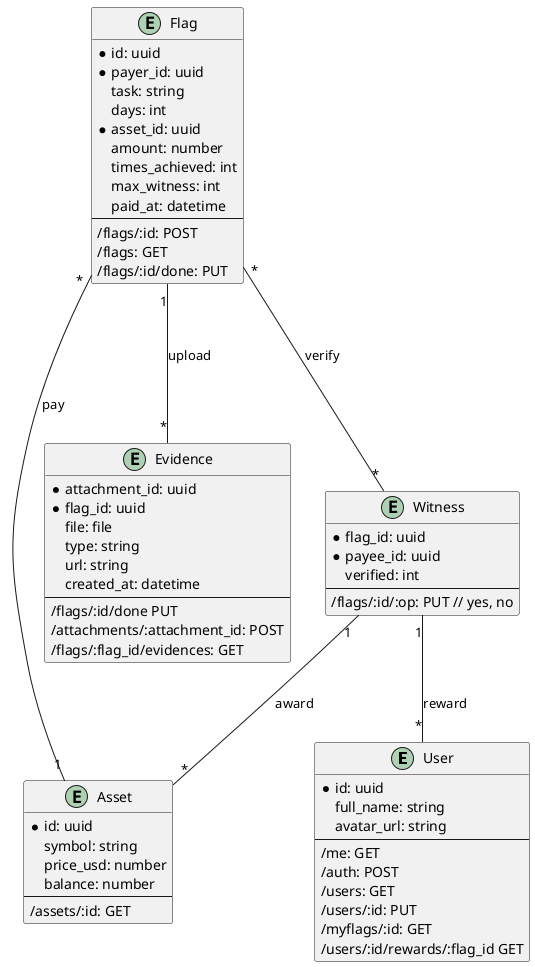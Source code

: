 @startuml

entity User {
   * id: uuid
   full_name: string
   avatar_url: string
   --
   /me: GET
   /auth: POST
   /users: GET
   /users/:id: PUT
   /myflags/:id: GET
   /users/:id/rewards/:flag_id GET
}

entity Flag {
    * id: uuid
    * payer_id: uuid
    task: string
    days: int
    * asset_id: uuid
    amount: number
    times_achieved: int
    max_witness: int
    paid_at: datetime
    --
    /flags/:id: POST
    /flags: GET
    /flags/:id/done: PUT
}

entity Asset {
    * id: uuid
    symbol: string
    price_usd: number
    balance: number
    --
    /assets/:id: GET
}

entity Evidence {
    * attachment_id: uuid
    * flag_id: uuid
    file: file
    type: string
    url: string
    created_at: datetime
    --
    /flags/:id/done PUT
    /attachments/:attachment_id: POST
    /flags/:flag_id/evidences: GET
}

entity Witness {
    * flag_id: uuid
    * payee_id: uuid
    verified: int
    --
    /flags/:id/:op: PUT // yes, no
}

Flag "1" --- "*" Evidence: upload
Flag "*" --- "1" Asset: pay
Flag "*" --- "*" Witness: verify
Witness "1" -- "*" Asset: award 
Witness "1" -- "*" User: reward 

@enduml

